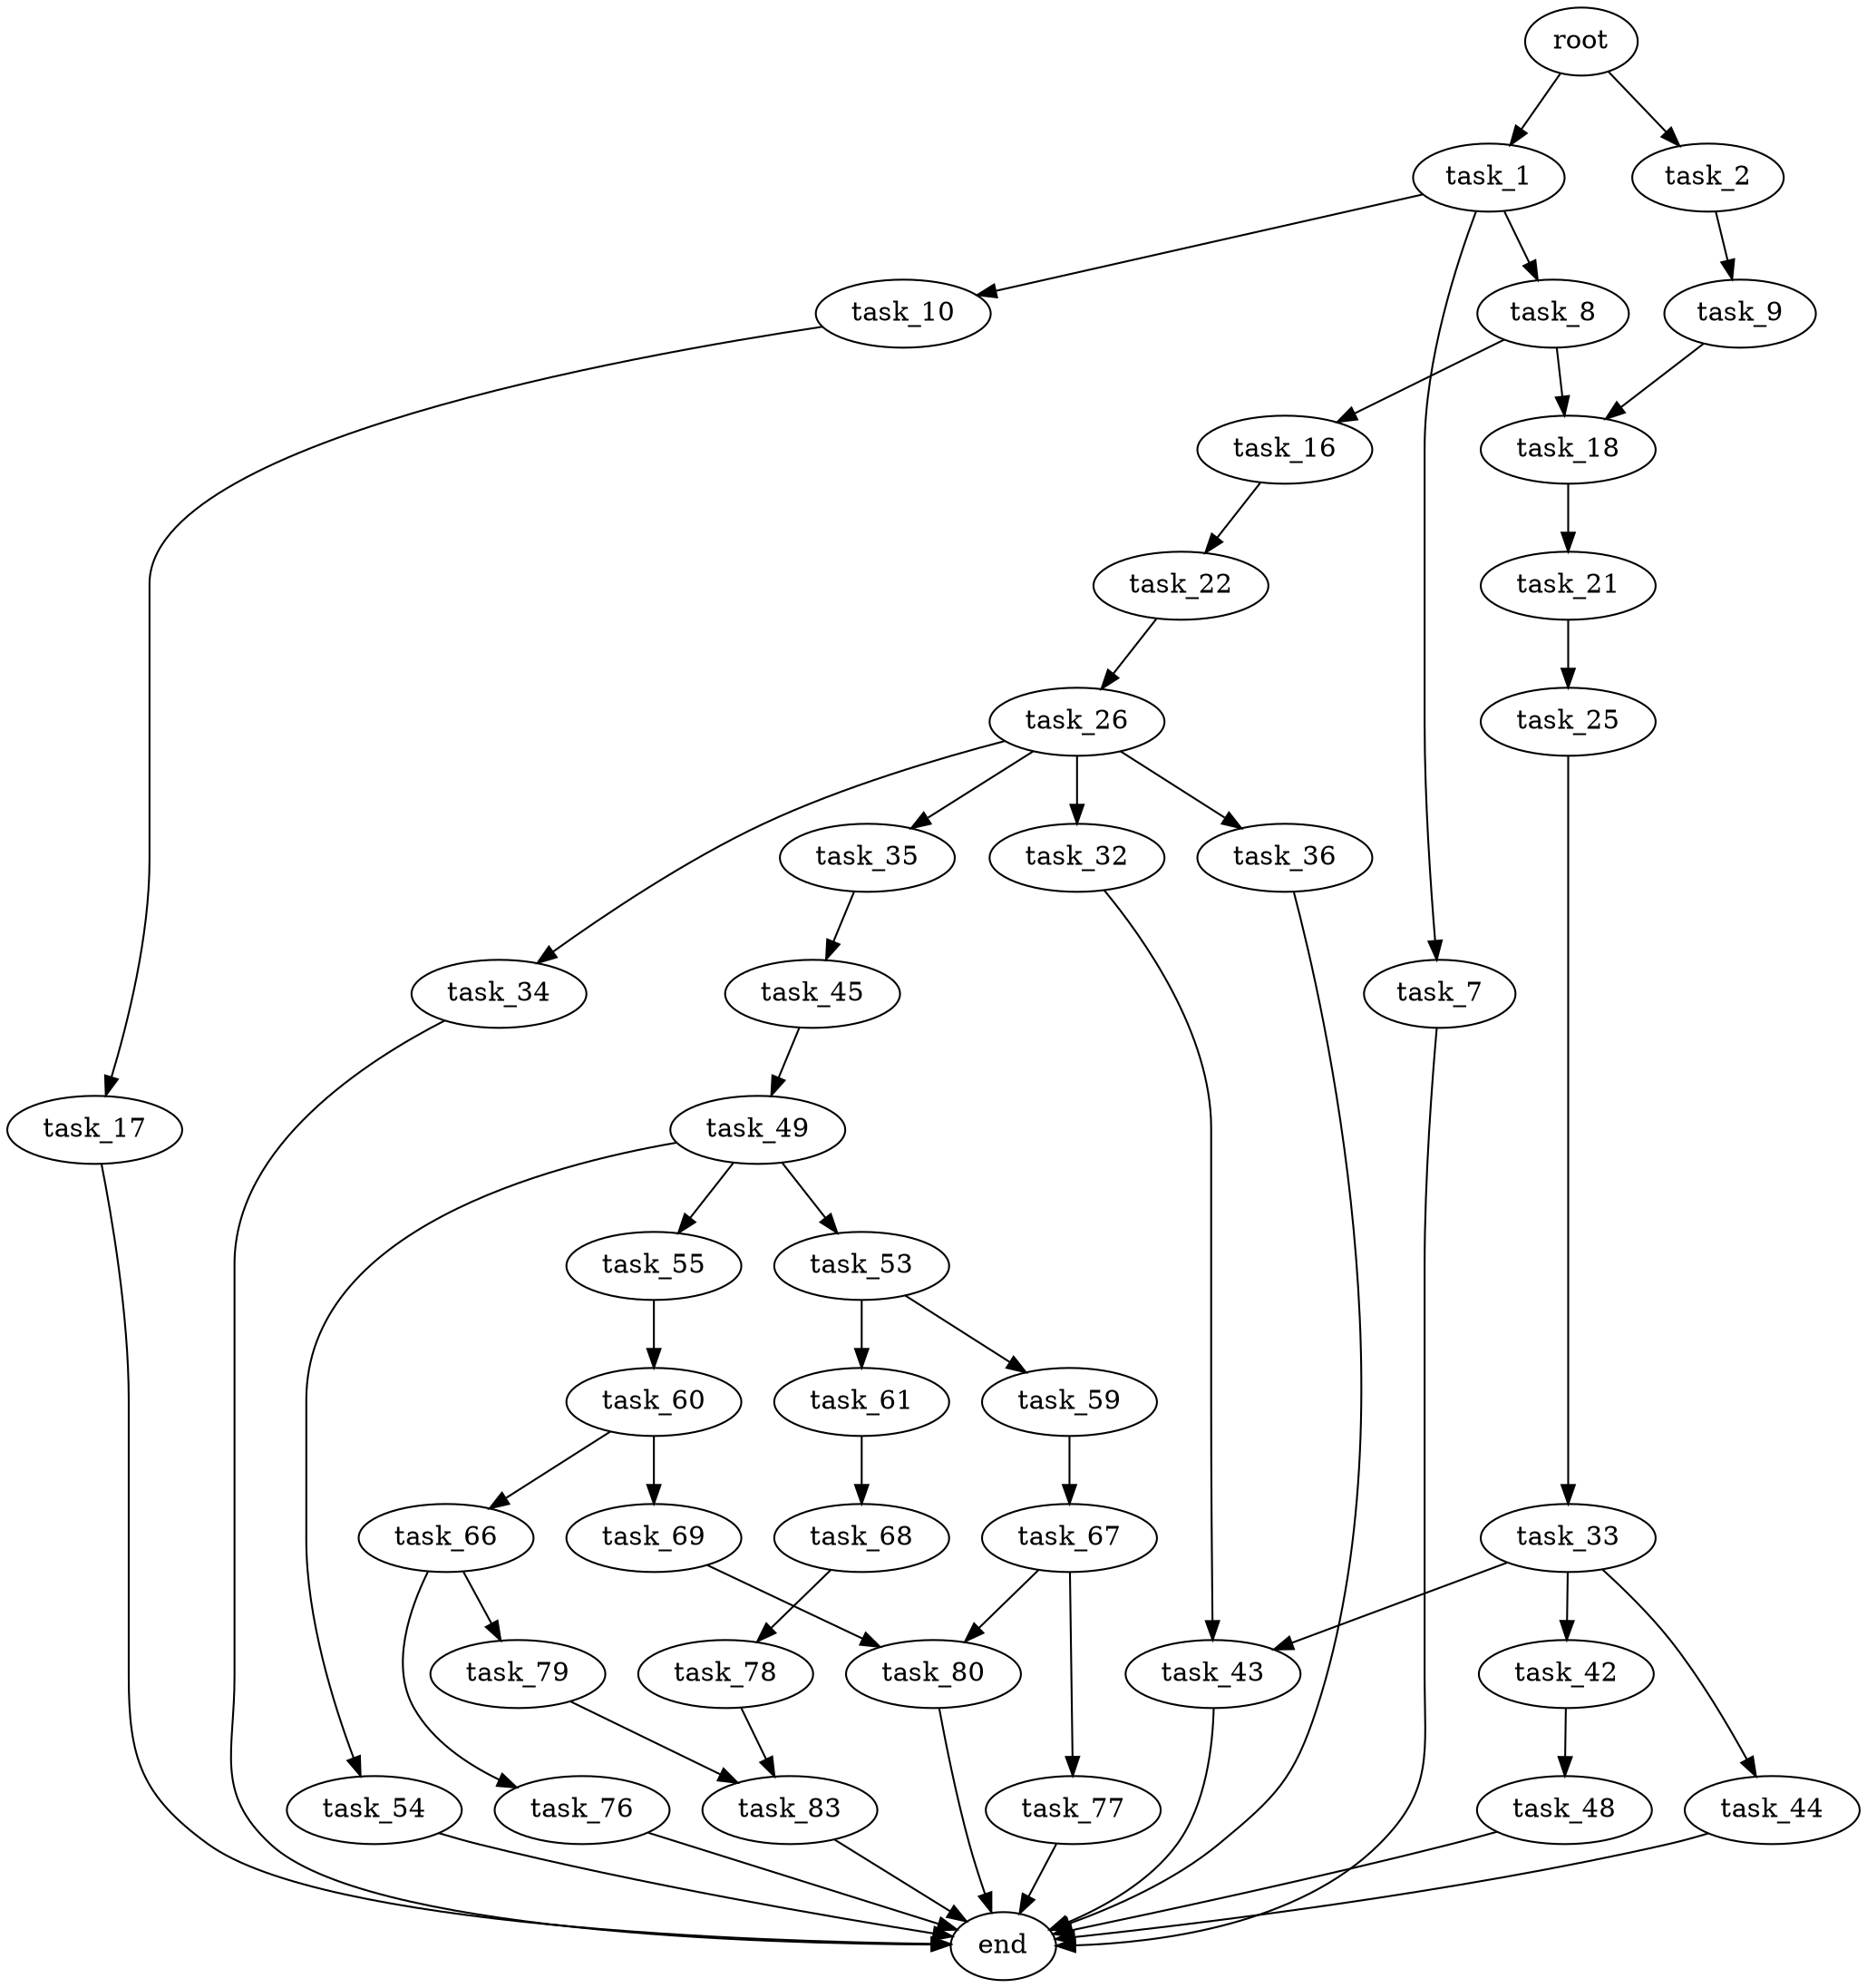 digraph G {
  root [size="0.000000"];
  task_1 [size="549755813888.000000"];
  task_2 [size="653159627149.000000"];
  task_7 [size="68719476736.000000"];
  task_8 [size="130304731456.000000"];
  task_9 [size="31062703491.000000"];
  task_10 [size="30230184798.000000"];
  task_16 [size="3964804601.000000"];
  task_17 [size="184451262501.000000"];
  task_18 [size="408958303433.000000"];
  task_21 [size="17534497330.000000"];
  task_22 [size="8589934592.000000"];
  task_25 [size="9628694392.000000"];
  task_26 [size="2134870378.000000"];
  task_32 [size="28991029248.000000"];
  task_33 [size="368293445632.000000"];
  task_34 [size="2015530145.000000"];
  task_35 [size="549755813888.000000"];
  task_36 [size="2832799528.000000"];
  task_42 [size="43224724906.000000"];
  task_43 [size="290853254325.000000"];
  task_44 [size="615396050934.000000"];
  task_45 [size="469522543857.000000"];
  task_48 [size="20821070155.000000"];
  task_49 [size="16567655542.000000"];
  task_53 [size="68719476736.000000"];
  task_54 [size="42464617531.000000"];
  task_55 [size="68719476736.000000"];
  task_59 [size="231928233984.000000"];
  task_60 [size="116422909542.000000"];
  task_61 [size="8289821843.000000"];
  task_66 [size="622359641034.000000"];
  task_67 [size="804346629.000000"];
  task_68 [size="1129265678.000000"];
  task_69 [size="690881789358.000000"];
  task_76 [size="231928233984.000000"];
  task_77 [size="104018439451.000000"];
  task_78 [size="1073741824000.000000"];
  task_79 [size="3779103520.000000"];
  task_80 [size="647979682656.000000"];
  task_83 [size="77036114110.000000"];
  end [size="0.000000"];

  root -> task_1 [size="1.000000"];
  root -> task_2 [size="1.000000"];
  task_1 -> task_7 [size="536870912.000000"];
  task_1 -> task_8 [size="536870912.000000"];
  task_1 -> task_10 [size="536870912.000000"];
  task_2 -> task_9 [size="411041792.000000"];
  task_7 -> end [size="1.000000"];
  task_8 -> task_16 [size="301989888.000000"];
  task_8 -> task_18 [size="301989888.000000"];
  task_9 -> task_18 [size="536870912.000000"];
  task_10 -> task_17 [size="679477248.000000"];
  task_16 -> task_22 [size="75497472.000000"];
  task_17 -> end [size="1.000000"];
  task_18 -> task_21 [size="411041792.000000"];
  task_21 -> task_25 [size="536870912.000000"];
  task_22 -> task_26 [size="33554432.000000"];
  task_25 -> task_33 [size="536870912.000000"];
  task_26 -> task_32 [size="33554432.000000"];
  task_26 -> task_34 [size="33554432.000000"];
  task_26 -> task_35 [size="33554432.000000"];
  task_26 -> task_36 [size="33554432.000000"];
  task_32 -> task_43 [size="75497472.000000"];
  task_33 -> task_42 [size="411041792.000000"];
  task_33 -> task_43 [size="411041792.000000"];
  task_33 -> task_44 [size="411041792.000000"];
  task_34 -> end [size="1.000000"];
  task_35 -> task_45 [size="536870912.000000"];
  task_36 -> end [size="1.000000"];
  task_42 -> task_48 [size="134217728.000000"];
  task_43 -> end [size="1.000000"];
  task_44 -> end [size="1.000000"];
  task_45 -> task_49 [size="536870912.000000"];
  task_48 -> end [size="1.000000"];
  task_49 -> task_53 [size="75497472.000000"];
  task_49 -> task_54 [size="75497472.000000"];
  task_49 -> task_55 [size="75497472.000000"];
  task_53 -> task_59 [size="134217728.000000"];
  task_53 -> task_61 [size="134217728.000000"];
  task_54 -> end [size="1.000000"];
  task_55 -> task_60 [size="134217728.000000"];
  task_59 -> task_67 [size="301989888.000000"];
  task_60 -> task_66 [size="209715200.000000"];
  task_60 -> task_69 [size="209715200.000000"];
  task_61 -> task_68 [size="411041792.000000"];
  task_66 -> task_76 [size="411041792.000000"];
  task_66 -> task_79 [size="411041792.000000"];
  task_67 -> task_77 [size="75497472.000000"];
  task_67 -> task_80 [size="75497472.000000"];
  task_68 -> task_78 [size="33554432.000000"];
  task_69 -> task_80 [size="536870912.000000"];
  task_76 -> end [size="1.000000"];
  task_77 -> end [size="1.000000"];
  task_78 -> task_83 [size="838860800.000000"];
  task_79 -> task_83 [size="75497472.000000"];
  task_80 -> end [size="1.000000"];
  task_83 -> end [size="1.000000"];
}
